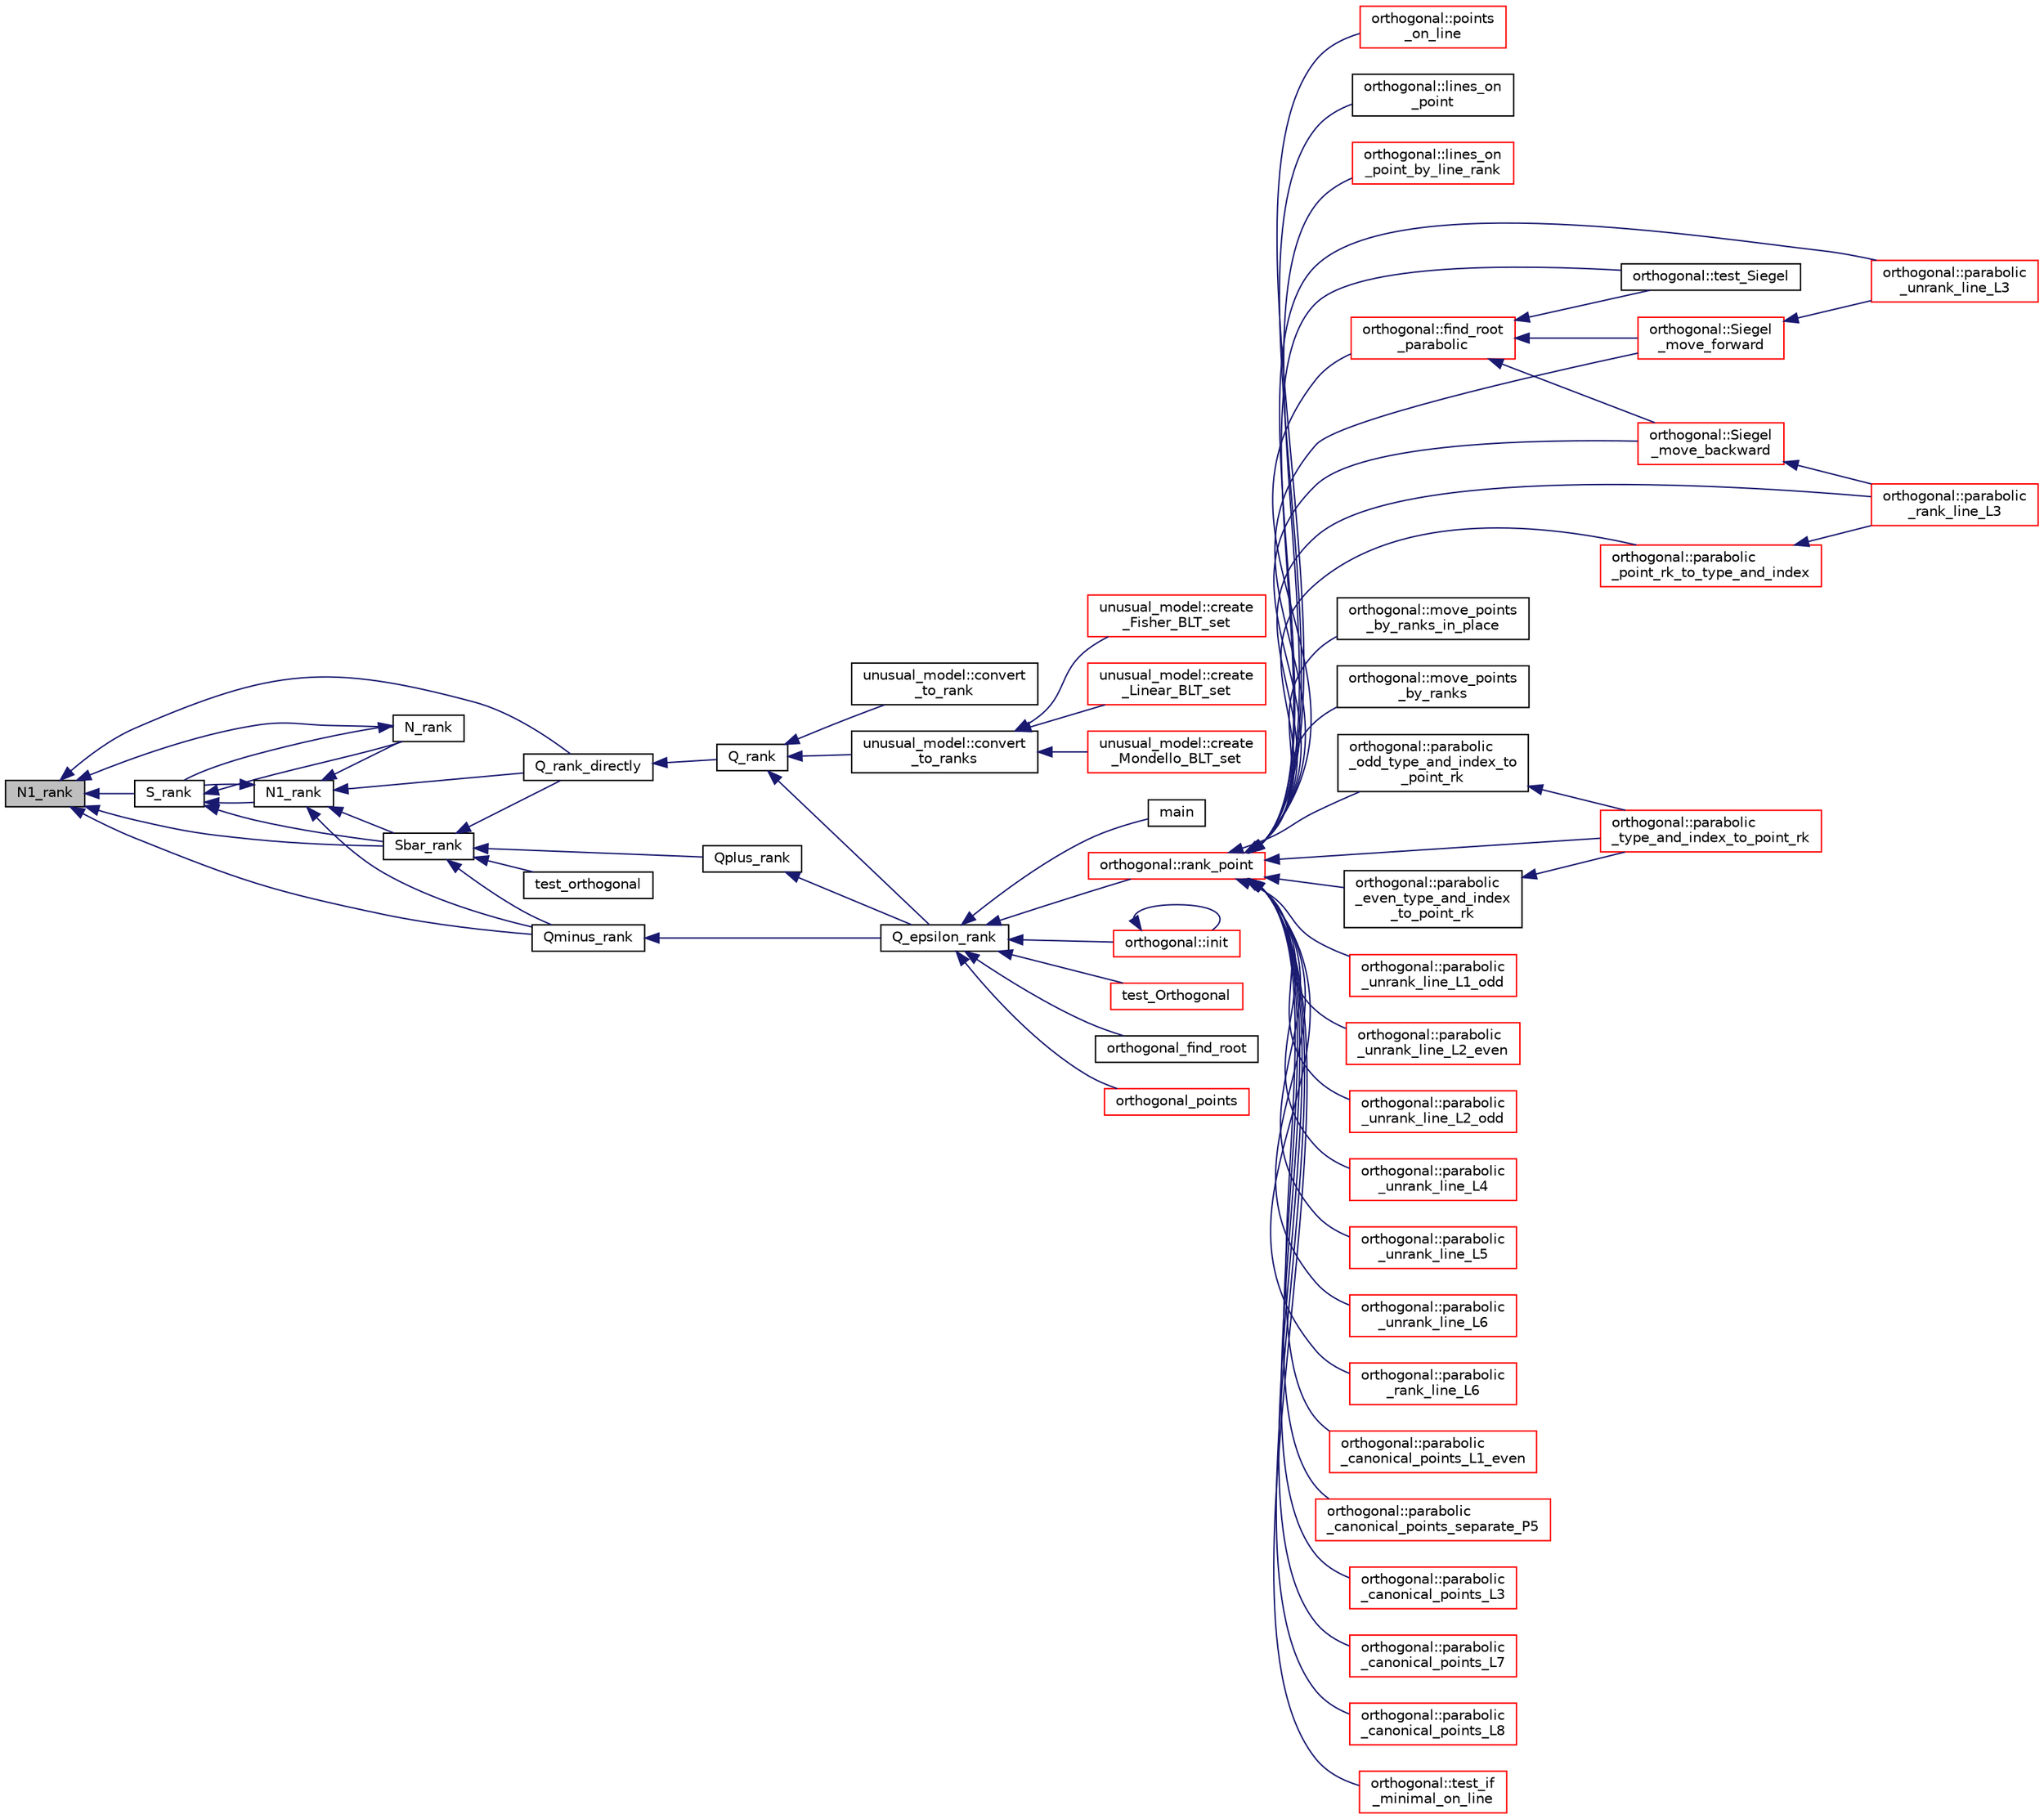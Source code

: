 digraph "N1_rank"
{
  edge [fontname="Helvetica",fontsize="10",labelfontname="Helvetica",labelfontsize="10"];
  node [fontname="Helvetica",fontsize="10",shape=record];
  rankdir="LR";
  Node6213 [label="N1_rank",height=0.2,width=0.4,color="black", fillcolor="grey75", style="filled", fontcolor="black"];
  Node6213 -> Node6214 [dir="back",color="midnightblue",fontsize="10",style="solid",fontname="Helvetica"];
  Node6214 [label="Q_rank_directly",height=0.2,width=0.4,color="black", fillcolor="white", style="filled",URL="$db/da0/lib_2foundations_2geometry_2orthogonal__points_8_c.html#a5f856abfc1a984dc77a7e21a239ab88e"];
  Node6214 -> Node6215 [dir="back",color="midnightblue",fontsize="10",style="solid",fontname="Helvetica"];
  Node6215 [label="Q_rank",height=0.2,width=0.4,color="black", fillcolor="white", style="filled",URL="$db/da0/lib_2foundations_2geometry_2orthogonal__points_8_c.html#ad2671f4db3224df1e22494b9d946375e"];
  Node6215 -> Node6216 [dir="back",color="midnightblue",fontsize="10",style="solid",fontname="Helvetica"];
  Node6216 [label="Q_epsilon_rank",height=0.2,width=0.4,color="black", fillcolor="white", style="filled",URL="$db/da0/lib_2foundations_2geometry_2orthogonal__points_8_c.html#a0949e1151174e2988aa697cb31942e97"];
  Node6216 -> Node6217 [dir="back",color="midnightblue",fontsize="10",style="solid",fontname="Helvetica"];
  Node6217 [label="main",height=0.2,width=0.4,color="black", fillcolor="white", style="filled",URL="$d1/d15/apps_2combinatorics_2orthogonal_8_c.html#a3c04138a5bfe5d72780bb7e82a18e627"];
  Node6216 -> Node6218 [dir="back",color="midnightblue",fontsize="10",style="solid",fontname="Helvetica"];
  Node6218 [label="orthogonal::rank_point",height=0.2,width=0.4,color="red", fillcolor="white", style="filled",URL="$d7/daa/classorthogonal.html#adb4f1528590a804b3c011a68c9ebf655"];
  Node6218 -> Node6219 [dir="back",color="midnightblue",fontsize="10",style="solid",fontname="Helvetica"];
  Node6219 [label="orthogonal::points\l_on_line",height=0.2,width=0.4,color="red", fillcolor="white", style="filled",URL="$d7/daa/classorthogonal.html#afe1cc564902cc557d4d4d2ff85ee6839"];
  Node6218 -> Node6294 [dir="back",color="midnightblue",fontsize="10",style="solid",fontname="Helvetica"];
  Node6294 [label="orthogonal::lines_on\l_point",height=0.2,width=0.4,color="black", fillcolor="white", style="filled",URL="$d7/daa/classorthogonal.html#aa3249c7fddbc156af817fb274e41c914"];
  Node6218 -> Node6295 [dir="back",color="midnightblue",fontsize="10",style="solid",fontname="Helvetica"];
  Node6295 [label="orthogonal::lines_on\l_point_by_line_rank",height=0.2,width=0.4,color="red", fillcolor="white", style="filled",URL="$d7/daa/classorthogonal.html#adc21874b6da3cd3585c704994fb538aa"];
  Node6218 -> Node6315 [dir="back",color="midnightblue",fontsize="10",style="solid",fontname="Helvetica"];
  Node6315 [label="orthogonal::test_Siegel",height=0.2,width=0.4,color="black", fillcolor="white", style="filled",URL="$d7/daa/classorthogonal.html#ad6d248c572d92abe41416065addd4a69"];
  Node6218 -> Node6316 [dir="back",color="midnightblue",fontsize="10",style="solid",fontname="Helvetica"];
  Node6316 [label="orthogonal::move_points\l_by_ranks_in_place",height=0.2,width=0.4,color="black", fillcolor="white", style="filled",URL="$d7/daa/classorthogonal.html#a82fac7f7528e41392b5fe89860d4204d"];
  Node6218 -> Node6317 [dir="back",color="midnightblue",fontsize="10",style="solid",fontname="Helvetica"];
  Node6317 [label="orthogonal::move_points\l_by_ranks",height=0.2,width=0.4,color="black", fillcolor="white", style="filled",URL="$d7/daa/classorthogonal.html#a6b1b57c7b6114d7d51c9375fe5014b22"];
  Node6218 -> Node6318 [dir="back",color="midnightblue",fontsize="10",style="solid",fontname="Helvetica"];
  Node6318 [label="orthogonal::parabolic\l_type_and_index_to_point_rk",height=0.2,width=0.4,color="red", fillcolor="white", style="filled",URL="$d7/daa/classorthogonal.html#a67c316cf01b382762e6ac372f522d106"];
  Node6218 -> Node6568 [dir="back",color="midnightblue",fontsize="10",style="solid",fontname="Helvetica"];
  Node6568 [label="orthogonal::parabolic\l_even_type_and_index\l_to_point_rk",height=0.2,width=0.4,color="black", fillcolor="white", style="filled",URL="$d7/daa/classorthogonal.html#af43894039e8c5a8039f52b93dfa3ff77"];
  Node6568 -> Node6318 [dir="back",color="midnightblue",fontsize="10",style="solid",fontname="Helvetica"];
  Node6218 -> Node6569 [dir="back",color="midnightblue",fontsize="10",style="solid",fontname="Helvetica"];
  Node6569 [label="orthogonal::parabolic\l_odd_type_and_index_to\l_point_rk",height=0.2,width=0.4,color="black", fillcolor="white", style="filled",URL="$d7/daa/classorthogonal.html#aac70113614b52601e38b3ce8cbffbc9a"];
  Node6569 -> Node6318 [dir="back",color="midnightblue",fontsize="10",style="solid",fontname="Helvetica"];
  Node6218 -> Node6570 [dir="back",color="midnightblue",fontsize="10",style="solid",fontname="Helvetica"];
  Node6570 [label="orthogonal::parabolic\l_point_rk_to_type_and_index",height=0.2,width=0.4,color="red", fillcolor="white", style="filled",URL="$d7/daa/classorthogonal.html#aadca2791fa70e971edf85858b725502d"];
  Node6570 -> Node6561 [dir="back",color="midnightblue",fontsize="10",style="solid",fontname="Helvetica"];
  Node6561 [label="orthogonal::parabolic\l_rank_line_L3",height=0.2,width=0.4,color="red", fillcolor="white", style="filled",URL="$d7/daa/classorthogonal.html#afea1a02e2b439b28127cfa2a782da8c9"];
  Node6218 -> Node6549 [dir="back",color="midnightblue",fontsize="10",style="solid",fontname="Helvetica"];
  Node6549 [label="orthogonal::parabolic\l_unrank_line_L1_odd",height=0.2,width=0.4,color="red", fillcolor="white", style="filled",URL="$d7/daa/classorthogonal.html#af59966fe1bb32196deaafbe6849fdeb1"];
  Node6218 -> Node6556 [dir="back",color="midnightblue",fontsize="10",style="solid",fontname="Helvetica"];
  Node6556 [label="orthogonal::parabolic\l_unrank_line_L2_even",height=0.2,width=0.4,color="red", fillcolor="white", style="filled",URL="$d7/daa/classorthogonal.html#a57a7ad0d16ea67c0636c9f179eeed5d1"];
  Node6218 -> Node6557 [dir="back",color="midnightblue",fontsize="10",style="solid",fontname="Helvetica"];
  Node6557 [label="orthogonal::parabolic\l_unrank_line_L2_odd",height=0.2,width=0.4,color="red", fillcolor="white", style="filled",URL="$d7/daa/classorthogonal.html#a9ab8a29daee27c60803e2bf5026a9a9e"];
  Node6218 -> Node6560 [dir="back",color="midnightblue",fontsize="10",style="solid",fontname="Helvetica"];
  Node6560 [label="orthogonal::parabolic\l_unrank_line_L3",height=0.2,width=0.4,color="red", fillcolor="white", style="filled",URL="$d7/daa/classorthogonal.html#ae1edfba289a03ed4d383514c2b0dc4b7"];
  Node6218 -> Node6561 [dir="back",color="midnightblue",fontsize="10",style="solid",fontname="Helvetica"];
  Node6218 -> Node6562 [dir="back",color="midnightblue",fontsize="10",style="solid",fontname="Helvetica"];
  Node6562 [label="orthogonal::parabolic\l_unrank_line_L4",height=0.2,width=0.4,color="red", fillcolor="white", style="filled",URL="$d7/daa/classorthogonal.html#a6a30b6c7f59498ad8c7f2bec7c78d2ff"];
  Node6218 -> Node6564 [dir="back",color="midnightblue",fontsize="10",style="solid",fontname="Helvetica"];
  Node6564 [label="orthogonal::parabolic\l_unrank_line_L5",height=0.2,width=0.4,color="red", fillcolor="white", style="filled",URL="$d7/daa/classorthogonal.html#a77831b97ebbbc5d8103c5e7e0edfeb9b"];
  Node6218 -> Node6548 [dir="back",color="midnightblue",fontsize="10",style="solid",fontname="Helvetica"];
  Node6548 [label="orthogonal::parabolic\l_unrank_line_L6",height=0.2,width=0.4,color="red", fillcolor="white", style="filled",URL="$d7/daa/classorthogonal.html#a3fecd8b43b3e09d6b35e550850b11d56"];
  Node6218 -> Node6555 [dir="back",color="midnightblue",fontsize="10",style="solid",fontname="Helvetica"];
  Node6555 [label="orthogonal::parabolic\l_rank_line_L6",height=0.2,width=0.4,color="red", fillcolor="white", style="filled",URL="$d7/daa/classorthogonal.html#ab242f864cc2a012dee7c379649d2e566"];
  Node6218 -> Node6575 [dir="back",color="midnightblue",fontsize="10",style="solid",fontname="Helvetica"];
  Node6575 [label="orthogonal::find_root\l_parabolic",height=0.2,width=0.4,color="red", fillcolor="white", style="filled",URL="$d7/daa/classorthogonal.html#a2e4453bb31692707f8a9e8b660b2e136"];
  Node6575 -> Node6315 [dir="back",color="midnightblue",fontsize="10",style="solid",fontname="Helvetica"];
  Node6575 -> Node6578 [dir="back",color="midnightblue",fontsize="10",style="solid",fontname="Helvetica"];
  Node6578 [label="orthogonal::Siegel\l_move_forward",height=0.2,width=0.4,color="red", fillcolor="white", style="filled",URL="$d7/daa/classorthogonal.html#a065d0faccc00df42afd671dac644d480"];
  Node6578 -> Node6560 [dir="back",color="midnightblue",fontsize="10",style="solid",fontname="Helvetica"];
  Node6575 -> Node6580 [dir="back",color="midnightblue",fontsize="10",style="solid",fontname="Helvetica"];
  Node6580 [label="orthogonal::Siegel\l_move_backward",height=0.2,width=0.4,color="red", fillcolor="white", style="filled",URL="$d7/daa/classorthogonal.html#a365beaf002d1ffc9a600e73f1983e800"];
  Node6580 -> Node6561 [dir="back",color="midnightblue",fontsize="10",style="solid",fontname="Helvetica"];
  Node6218 -> Node6578 [dir="back",color="midnightblue",fontsize="10",style="solid",fontname="Helvetica"];
  Node6218 -> Node6580 [dir="back",color="midnightblue",fontsize="10",style="solid",fontname="Helvetica"];
  Node6218 -> Node6582 [dir="back",color="midnightblue",fontsize="10",style="solid",fontname="Helvetica"];
  Node6582 [label="orthogonal::parabolic\l_canonical_points_L1_even",height=0.2,width=0.4,color="red", fillcolor="white", style="filled",URL="$d7/daa/classorthogonal.html#ab0b604545d072f29150a4004ca96444b"];
  Node6218 -> Node6585 [dir="back",color="midnightblue",fontsize="10",style="solid",fontname="Helvetica"];
  Node6585 [label="orthogonal::parabolic\l_canonical_points_separate_P5",height=0.2,width=0.4,color="red", fillcolor="white", style="filled",URL="$d7/daa/classorthogonal.html#a8d0027eb77931aa6f8651f392b9b4e79"];
  Node6218 -> Node6586 [dir="back",color="midnightblue",fontsize="10",style="solid",fontname="Helvetica"];
  Node6586 [label="orthogonal::parabolic\l_canonical_points_L3",height=0.2,width=0.4,color="red", fillcolor="white", style="filled",URL="$d7/daa/classorthogonal.html#a753ec2a388f3b866bd96928051911802"];
  Node6218 -> Node6587 [dir="back",color="midnightblue",fontsize="10",style="solid",fontname="Helvetica"];
  Node6587 [label="orthogonal::parabolic\l_canonical_points_L7",height=0.2,width=0.4,color="red", fillcolor="white", style="filled",URL="$d7/daa/classorthogonal.html#a24a02b853a67fddf218aa24a185506eb"];
  Node6218 -> Node6588 [dir="back",color="midnightblue",fontsize="10",style="solid",fontname="Helvetica"];
  Node6588 [label="orthogonal::parabolic\l_canonical_points_L8",height=0.2,width=0.4,color="red", fillcolor="white", style="filled",URL="$d7/daa/classorthogonal.html#ad6539385a01fde3384fa94fd4256ee38"];
  Node6218 -> Node6589 [dir="back",color="midnightblue",fontsize="10",style="solid",fontname="Helvetica"];
  Node6589 [label="orthogonal::test_if\l_minimal_on_line",height=0.2,width=0.4,color="red", fillcolor="white", style="filled",URL="$d7/daa/classorthogonal.html#ac1c98fb2e2bea810ab68ccc3097528b1"];
  Node6216 -> Node6322 [dir="back",color="midnightblue",fontsize="10",style="solid",fontname="Helvetica"];
  Node6322 [label="orthogonal::init",height=0.2,width=0.4,color="red", fillcolor="white", style="filled",URL="$d7/daa/classorthogonal.html#a8bd53ba30f34ac50889503f0f3ef6deb"];
  Node6322 -> Node6322 [dir="back",color="midnightblue",fontsize="10",style="solid",fontname="Helvetica"];
  Node6216 -> Node6595 [dir="back",color="midnightblue",fontsize="10",style="solid",fontname="Helvetica"];
  Node6595 [label="test_Orthogonal",height=0.2,width=0.4,color="red", fillcolor="white", style="filled",URL="$db/da0/lib_2foundations_2geometry_2orthogonal__points_8_c.html#a071f90f8a33649e2d4a8f5c9a401a4f4"];
  Node6216 -> Node6596 [dir="back",color="midnightblue",fontsize="10",style="solid",fontname="Helvetica"];
  Node6596 [label="orthogonal_find_root",height=0.2,width=0.4,color="black", fillcolor="white", style="filled",URL="$db/da0/lib_2foundations_2geometry_2orthogonal__points_8_c.html#a6c7b16f839dc3e1ee95f61a37139c8a0"];
  Node6216 -> Node6597 [dir="back",color="midnightblue",fontsize="10",style="solid",fontname="Helvetica"];
  Node6597 [label="orthogonal_points",height=0.2,width=0.4,color="red", fillcolor="white", style="filled",URL="$d7/d83/points_8_c.html#a2a86a595e599aecd619f0046595252e4"];
  Node6215 -> Node6599 [dir="back",color="midnightblue",fontsize="10",style="solid",fontname="Helvetica"];
  Node6599 [label="unusual_model::convert\l_to_ranks",height=0.2,width=0.4,color="black", fillcolor="white", style="filled",URL="$dc/d50/classunusual__model.html#ab5cdb8ec08ae842b6ae4831385e9934b"];
  Node6599 -> Node6600 [dir="back",color="midnightblue",fontsize="10",style="solid",fontname="Helvetica"];
  Node6600 [label="unusual_model::create\l_Fisher_BLT_set",height=0.2,width=0.4,color="red", fillcolor="white", style="filled",URL="$dc/d50/classunusual__model.html#ad8a52feef5e6da3cee43dd09c64c5eeb"];
  Node6599 -> Node6604 [dir="back",color="midnightblue",fontsize="10",style="solid",fontname="Helvetica"];
  Node6604 [label="unusual_model::create\l_Linear_BLT_set",height=0.2,width=0.4,color="red", fillcolor="white", style="filled",URL="$dc/d50/classunusual__model.html#ae1a8f13e4e870b50e7fa24671f709d3b"];
  Node6599 -> Node6606 [dir="back",color="midnightblue",fontsize="10",style="solid",fontname="Helvetica"];
  Node6606 [label="unusual_model::create\l_Mondello_BLT_set",height=0.2,width=0.4,color="red", fillcolor="white", style="filled",URL="$dc/d50/classunusual__model.html#a24648c38693c1595023ed28b3eed0972"];
  Node6215 -> Node6608 [dir="back",color="midnightblue",fontsize="10",style="solid",fontname="Helvetica"];
  Node6608 [label="unusual_model::convert\l_to_rank",height=0.2,width=0.4,color="black", fillcolor="white", style="filled",URL="$dc/d50/classunusual__model.html#ac3c9a8673189d7f889ff019f1c2a9bf7"];
  Node6213 -> Node6609 [dir="back",color="midnightblue",fontsize="10",style="solid",fontname="Helvetica"];
  Node6609 [label="Qminus_rank",height=0.2,width=0.4,color="black", fillcolor="white", style="filled",URL="$db/da0/lib_2foundations_2geometry_2orthogonal__points_8_c.html#aec3e3dad3c2c12fa081edab0af2cb91a"];
  Node6609 -> Node6216 [dir="back",color="midnightblue",fontsize="10",style="solid",fontname="Helvetica"];
  Node6213 -> Node6610 [dir="back",color="midnightblue",fontsize="10",style="solid",fontname="Helvetica"];
  Node6610 [label="S_rank",height=0.2,width=0.4,color="black", fillcolor="white", style="filled",URL="$db/da0/lib_2foundations_2geometry_2orthogonal__points_8_c.html#a3a31f4ab7622dfd1d56e995cee509faa"];
  Node6610 -> Node6611 [dir="back",color="midnightblue",fontsize="10",style="solid",fontname="Helvetica"];
  Node6611 [label="N_rank",height=0.2,width=0.4,color="black", fillcolor="white", style="filled",URL="$db/da0/lib_2foundations_2geometry_2orthogonal__points_8_c.html#a750a27350273e325e879377a9ee17bbb"];
  Node6611 -> Node6610 [dir="back",color="midnightblue",fontsize="10",style="solid",fontname="Helvetica"];
  Node6610 -> Node6612 [dir="back",color="midnightblue",fontsize="10",style="solid",fontname="Helvetica"];
  Node6612 [label="N1_rank",height=0.2,width=0.4,color="black", fillcolor="white", style="filled",URL="$db/da0/lib_2foundations_2geometry_2orthogonal__points_8_c.html#aeb5e4527dd73fce52439f30400b9946a"];
  Node6612 -> Node6214 [dir="back",color="midnightblue",fontsize="10",style="solid",fontname="Helvetica"];
  Node6612 -> Node6609 [dir="back",color="midnightblue",fontsize="10",style="solid",fontname="Helvetica"];
  Node6612 -> Node6610 [dir="back",color="midnightblue",fontsize="10",style="solid",fontname="Helvetica"];
  Node6612 -> Node6611 [dir="back",color="midnightblue",fontsize="10",style="solid",fontname="Helvetica"];
  Node6612 -> Node6613 [dir="back",color="midnightblue",fontsize="10",style="solid",fontname="Helvetica"];
  Node6613 [label="Sbar_rank",height=0.2,width=0.4,color="black", fillcolor="white", style="filled",URL="$db/da0/lib_2foundations_2geometry_2orthogonal__points_8_c.html#a9f987613e1f3dd623ce4032443a5a4a3"];
  Node6613 -> Node6214 [dir="back",color="midnightblue",fontsize="10",style="solid",fontname="Helvetica"];
  Node6613 -> Node6614 [dir="back",color="midnightblue",fontsize="10",style="solid",fontname="Helvetica"];
  Node6614 [label="Qplus_rank",height=0.2,width=0.4,color="black", fillcolor="white", style="filled",URL="$db/da0/lib_2foundations_2geometry_2orthogonal__points_8_c.html#aaa1be357d007a845ce2866169d63afb7"];
  Node6614 -> Node6216 [dir="back",color="midnightblue",fontsize="10",style="solid",fontname="Helvetica"];
  Node6613 -> Node6609 [dir="back",color="midnightblue",fontsize="10",style="solid",fontname="Helvetica"];
  Node6613 -> Node6615 [dir="back",color="midnightblue",fontsize="10",style="solid",fontname="Helvetica"];
  Node6615 [label="test_orthogonal",height=0.2,width=0.4,color="black", fillcolor="white", style="filled",URL="$db/da0/lib_2foundations_2geometry_2orthogonal__points_8_c.html#ac991de424f12f1e96291c9df540caf16"];
  Node6610 -> Node6613 [dir="back",color="midnightblue",fontsize="10",style="solid",fontname="Helvetica"];
  Node6213 -> Node6611 [dir="back",color="midnightblue",fontsize="10",style="solid",fontname="Helvetica"];
  Node6213 -> Node6613 [dir="back",color="midnightblue",fontsize="10",style="solid",fontname="Helvetica"];
}
